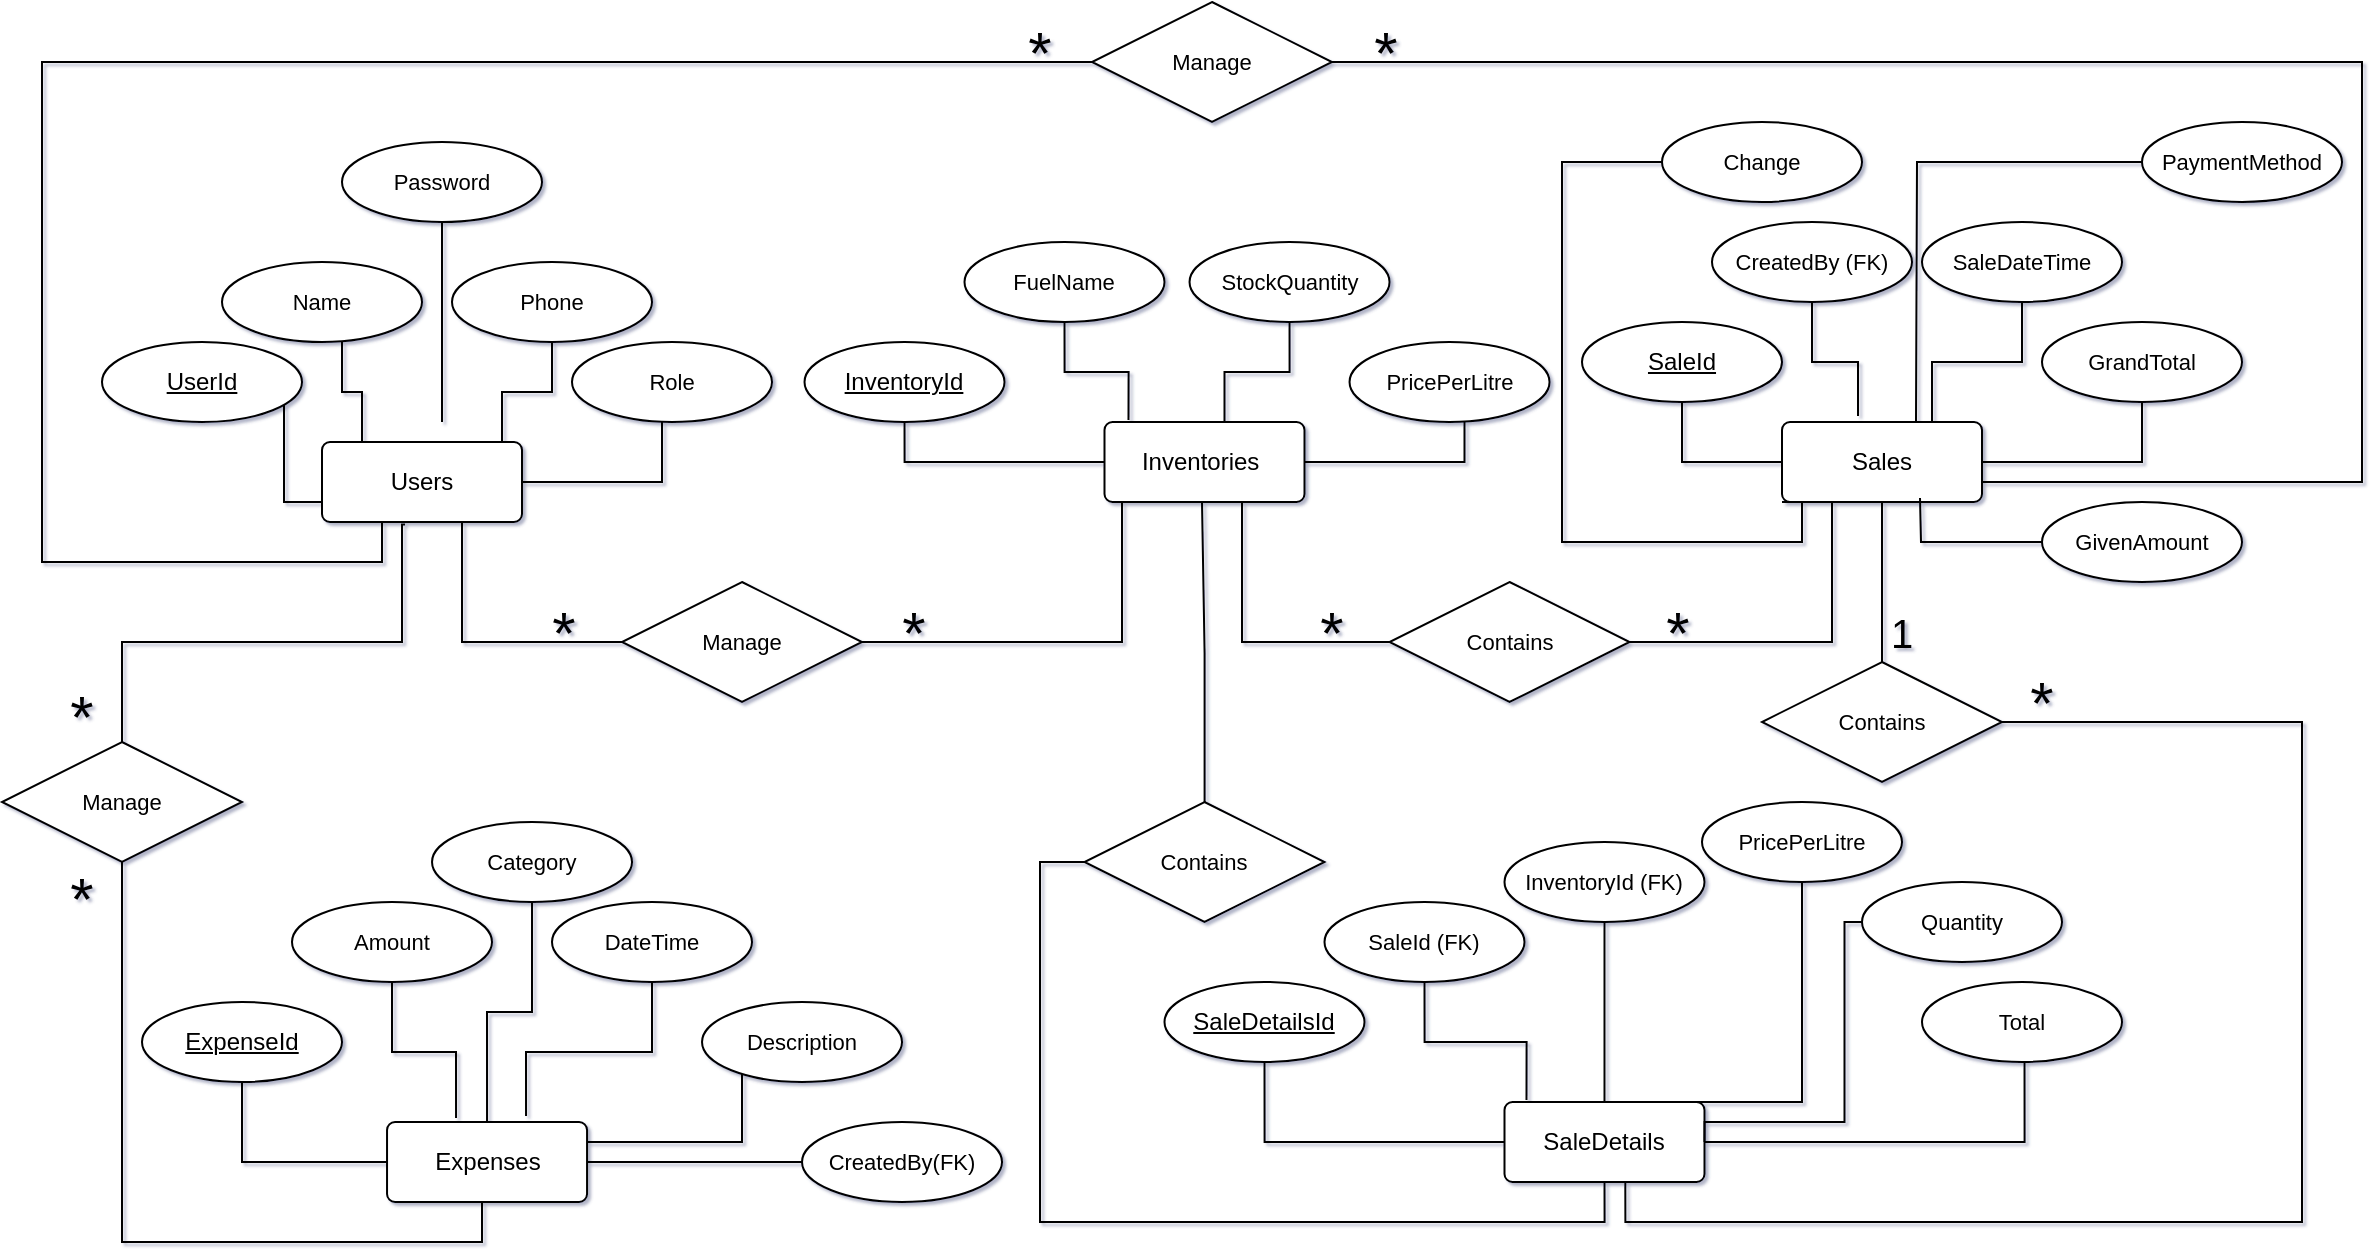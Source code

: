 <mxfile version="26.0.10">
  <diagram id="R2lEEEUBdFMjLlhIrx00" name="Page-1">
    <mxGraphModel dx="2284" dy="1872" grid="1" gridSize="10" guides="1" tooltips="1" connect="1" arrows="1" fold="1" page="1" pageScale="1" pageWidth="850" pageHeight="1100" background="none" math="0" shadow="1" extFonts="Permanent Marker^https://fonts.googleapis.com/css?family=Permanent+Marker">
      <root>
        <mxCell id="0" />
        <mxCell id="1" parent="0" />
        <mxCell id="cuxxM6oUsgKgIQG3Uy1h-31" style="edgeStyle=orthogonalEdgeStyle;shape=connector;rounded=0;orthogonalLoop=1;jettySize=auto;html=1;strokeColor=default;align=center;verticalAlign=middle;fontFamily=Helvetica;fontSize=11;fontColor=default;labelBackgroundColor=default;endArrow=none;endFill=0;shadow=1;" parent="1" edge="1">
          <mxGeometry relative="1" as="geometry">
            <Array as="points">
              <mxPoint x="-300" y="360" />
              <mxPoint x="700" y="360" />
              <mxPoint x="700" y="570" />
              <mxPoint x="405" y="570" />
            </Array>
            <mxPoint x="405" y="540" as="targetPoint" />
          </mxGeometry>
        </mxCell>
        <mxCell id="cuxxM6oUsgKgIQG3Uy1h-32" style="edgeStyle=orthogonalEdgeStyle;shape=connector;rounded=0;orthogonalLoop=1;jettySize=auto;html=1;entryX=0.898;entryY=0.988;entryDx=0;entryDy=0;entryPerimeter=0;strokeColor=default;align=center;verticalAlign=middle;fontFamily=Helvetica;fontSize=11;fontColor=default;labelBackgroundColor=default;endArrow=none;endFill=0;shadow=1;" parent="1" edge="1">
          <mxGeometry relative="1" as="geometry">
            <Array as="points">
              <mxPoint x="-300" y="1000" />
              <mxPoint x="11" y="1000" />
            </Array>
            <mxPoint x="10.82" y="909.52" as="targetPoint" />
          </mxGeometry>
        </mxCell>
        <mxCell id="WKvD1eDFNHThaiheCUBa-50" style="edgeStyle=orthogonalEdgeStyle;shape=connector;rounded=0;orthogonalLoop=1;jettySize=auto;html=1;entryX=0;entryY=0.5;entryDx=0;entryDy=0;strokeColor=default;align=center;verticalAlign=middle;fontFamily=Helvetica;fontSize=11;fontColor=default;labelBackgroundColor=default;endArrow=none;endFill=0;" parent="1" source="dXIRx6bEltP1LMhkaaQE-2" target="WKvD1eDFNHThaiheCUBa-49" edge="1">
          <mxGeometry relative="1" as="geometry">
            <Array as="points">
              <mxPoint x="-10" y="-110" />
            </Array>
          </mxGeometry>
        </mxCell>
        <mxCell id="dXIRx6bEltP1LMhkaaQE-2" value="Users" style="rounded=1;arcSize=10;whiteSpace=wrap;html=1;align=center;" parent="1" vertex="1">
          <mxGeometry x="-80" y="-210" width="100" height="40" as="geometry" />
        </mxCell>
        <mxCell id="dXIRx6bEltP1LMhkaaQE-4" style="edgeStyle=orthogonalEdgeStyle;rounded=0;orthogonalLoop=1;jettySize=auto;html=1;entryX=0;entryY=0.5;entryDx=0;entryDy=0;endArrow=none;endFill=0;" parent="1" source="dXIRx6bEltP1LMhkaaQE-3" target="dXIRx6bEltP1LMhkaaQE-2" edge="1">
          <mxGeometry relative="1" as="geometry">
            <Array as="points">
              <mxPoint x="-98.99" y="-180" />
            </Array>
          </mxGeometry>
        </mxCell>
        <mxCell id="dXIRx6bEltP1LMhkaaQE-3" value="UserId" style="ellipse;whiteSpace=wrap;html=1;align=center;fontStyle=4;" parent="1" vertex="1">
          <mxGeometry x="-190" y="-260" width="100" height="40" as="geometry" />
        </mxCell>
        <mxCell id="dXIRx6bEltP1LMhkaaQE-9" style="edgeStyle=orthogonalEdgeStyle;shape=connector;rounded=0;orthogonalLoop=1;jettySize=auto;html=1;strokeColor=default;align=center;verticalAlign=middle;fontFamily=Helvetica;fontSize=11;fontColor=default;labelBackgroundColor=default;endArrow=none;endFill=0;" parent="1" source="dXIRx6bEltP1LMhkaaQE-5" target="dXIRx6bEltP1LMhkaaQE-2" edge="1">
          <mxGeometry relative="1" as="geometry">
            <Array as="points">
              <mxPoint x="-70" y="-235" />
              <mxPoint x="-60.0" y="-235" />
            </Array>
          </mxGeometry>
        </mxCell>
        <mxCell id="dXIRx6bEltP1LMhkaaQE-5" value="Name" style="ellipse;whiteSpace=wrap;html=1;align=center;fontFamily=Helvetica;fontSize=11;fontColor=default;labelBackgroundColor=default;" parent="1" vertex="1">
          <mxGeometry x="-130" y="-300" width="100" height="40" as="geometry" />
        </mxCell>
        <mxCell id="dXIRx6bEltP1LMhkaaQE-10" style="edgeStyle=orthogonalEdgeStyle;shape=connector;rounded=0;orthogonalLoop=1;jettySize=auto;html=1;entryX=0.75;entryY=0;entryDx=0;entryDy=0;strokeColor=default;align=center;verticalAlign=middle;fontFamily=Helvetica;fontSize=11;fontColor=default;labelBackgroundColor=default;endArrow=none;endFill=0;" parent="1" source="dXIRx6bEltP1LMhkaaQE-6" target="dXIRx6bEltP1LMhkaaQE-2" edge="1">
          <mxGeometry relative="1" as="geometry">
            <Array as="points">
              <mxPoint x="35.0" y="-235" />
              <mxPoint x="10.0" y="-235" />
              <mxPoint x="10.0" y="-210" />
            </Array>
          </mxGeometry>
        </mxCell>
        <mxCell id="dXIRx6bEltP1LMhkaaQE-6" value="Phone" style="ellipse;whiteSpace=wrap;html=1;align=center;fontFamily=Helvetica;fontSize=11;fontColor=default;labelBackgroundColor=default;gradientColor=none;" parent="1" vertex="1">
          <mxGeometry x="-15.0" y="-300" width="100" height="40" as="geometry" />
        </mxCell>
        <mxCell id="dXIRx6bEltP1LMhkaaQE-11" style="edgeStyle=orthogonalEdgeStyle;shape=connector;rounded=0;orthogonalLoop=1;jettySize=auto;html=1;entryX=1;entryY=0.5;entryDx=0;entryDy=0;strokeColor=default;align=center;verticalAlign=middle;fontFamily=Helvetica;fontSize=11;fontColor=default;labelBackgroundColor=default;endArrow=none;endFill=0;" parent="1" source="dXIRx6bEltP1LMhkaaQE-7" target="dXIRx6bEltP1LMhkaaQE-2" edge="1">
          <mxGeometry relative="1" as="geometry">
            <Array as="points">
              <mxPoint x="90" y="-190" />
            </Array>
          </mxGeometry>
        </mxCell>
        <mxCell id="dXIRx6bEltP1LMhkaaQE-7" value="Role" style="ellipse;whiteSpace=wrap;html=1;align=center;fontFamily=Helvetica;fontSize=11;fontColor=default;labelBackgroundColor=default;" parent="1" vertex="1">
          <mxGeometry x="45.0" y="-260" width="100" height="40" as="geometry" />
        </mxCell>
        <mxCell id="dXIRx6bEltP1LMhkaaQE-8" value="Password" style="ellipse;whiteSpace=wrap;html=1;align=center;fontFamily=Helvetica;fontSize=11;fontColor=default;labelBackgroundColor=default;" parent="1" vertex="1">
          <mxGeometry x="-70" y="-360" width="100" height="40" as="geometry" />
        </mxCell>
        <mxCell id="dXIRx6bEltP1LMhkaaQE-12" style="edgeStyle=orthogonalEdgeStyle;shape=connector;rounded=0;orthogonalLoop=1;jettySize=auto;html=1;strokeColor=default;align=center;verticalAlign=middle;fontFamily=Helvetica;fontSize=11;fontColor=default;labelBackgroundColor=default;endArrow=none;endFill=0;" parent="1" source="dXIRx6bEltP1LMhkaaQE-8" edge="1">
          <mxGeometry relative="1" as="geometry">
            <mxPoint x="-20.0" y="-220" as="targetPoint" />
            <Array as="points">
              <mxPoint x="-20.0" y="-270" />
              <mxPoint x="-20.0" y="-270" />
            </Array>
          </mxGeometry>
        </mxCell>
        <mxCell id="WKvD1eDFNHThaiheCUBa-2" value="Inventories&amp;nbsp;" style="rounded=1;arcSize=10;whiteSpace=wrap;html=1;align=center;" parent="1" vertex="1">
          <mxGeometry x="311.25" y="-220" width="100" height="40" as="geometry" />
        </mxCell>
        <mxCell id="WKvD1eDFNHThaiheCUBa-8" style="edgeStyle=orthogonalEdgeStyle;rounded=0;orthogonalLoop=1;jettySize=auto;html=1;endArrow=none;endFill=0;" parent="1" source="WKvD1eDFNHThaiheCUBa-3" target="WKvD1eDFNHThaiheCUBa-2" edge="1">
          <mxGeometry relative="1" as="geometry">
            <Array as="points">
              <mxPoint x="211.26" y="-200" />
            </Array>
          </mxGeometry>
        </mxCell>
        <mxCell id="WKvD1eDFNHThaiheCUBa-3" value="InventoryId" style="ellipse;whiteSpace=wrap;html=1;align=center;fontStyle=4;gradientColor=none;" parent="1" vertex="1">
          <mxGeometry x="161.26" y="-260" width="100" height="40" as="geometry" />
        </mxCell>
        <mxCell id="WKvD1eDFNHThaiheCUBa-4" value="FuelName" style="ellipse;whiteSpace=wrap;html=1;align=center;fontFamily=Helvetica;fontSize=11;fontColor=default;labelBackgroundColor=default;gradientColor=none;" parent="1" vertex="1">
          <mxGeometry x="241.25" y="-310" width="100" height="40" as="geometry" />
        </mxCell>
        <mxCell id="WKvD1eDFNHThaiheCUBa-11" style="edgeStyle=orthogonalEdgeStyle;shape=connector;rounded=0;orthogonalLoop=1;jettySize=auto;html=1;strokeColor=default;align=center;verticalAlign=middle;fontFamily=Helvetica;fontSize=11;fontColor=default;labelBackgroundColor=default;endArrow=none;endFill=0;" parent="1" source="WKvD1eDFNHThaiheCUBa-5" target="WKvD1eDFNHThaiheCUBa-2" edge="1">
          <mxGeometry relative="1" as="geometry">
            <Array as="points">
              <mxPoint x="491.26" y="-200" />
            </Array>
          </mxGeometry>
        </mxCell>
        <mxCell id="WKvD1eDFNHThaiheCUBa-5" value="PricePerLitre" style="ellipse;whiteSpace=wrap;html=1;align=center;fontFamily=Helvetica;fontSize=11;fontColor=default;labelBackgroundColor=default;" parent="1" vertex="1">
          <mxGeometry x="433.77" y="-260" width="100" height="40" as="geometry" />
        </mxCell>
        <mxCell id="WKvD1eDFNHThaiheCUBa-10" style="edgeStyle=orthogonalEdgeStyle;shape=connector;rounded=0;orthogonalLoop=1;jettySize=auto;html=1;entryX=0.75;entryY=0;entryDx=0;entryDy=0;strokeColor=default;align=center;verticalAlign=middle;fontFamily=Helvetica;fontSize=11;fontColor=default;labelBackgroundColor=default;endArrow=none;endFill=0;" parent="1" source="WKvD1eDFNHThaiheCUBa-6" target="WKvD1eDFNHThaiheCUBa-2" edge="1">
          <mxGeometry relative="1" as="geometry">
            <Array as="points">
              <mxPoint x="404.26" y="-245" />
              <mxPoint x="371.26" y="-245" />
              <mxPoint x="371.26" y="-220" />
            </Array>
          </mxGeometry>
        </mxCell>
        <mxCell id="WKvD1eDFNHThaiheCUBa-6" value="StockQuantity" style="ellipse;whiteSpace=wrap;html=1;align=center;fontFamily=Helvetica;fontSize=11;fontColor=default;labelBackgroundColor=default;gradientColor=none;" parent="1" vertex="1">
          <mxGeometry x="353.77" y="-310" width="100" height="40" as="geometry" />
        </mxCell>
        <mxCell id="WKvD1eDFNHThaiheCUBa-9" style="edgeStyle=orthogonalEdgeStyle;rounded=0;orthogonalLoop=1;jettySize=auto;html=1;entryX=0.12;entryY=-0.025;entryDx=0;entryDy=0;entryPerimeter=0;endArrow=none;endFill=0;" parent="1" source="WKvD1eDFNHThaiheCUBa-4" target="WKvD1eDFNHThaiheCUBa-2" edge="1">
          <mxGeometry relative="1" as="geometry" />
        </mxCell>
        <mxCell id="WKvD1eDFNHThaiheCUBa-12" value="Sales" style="rounded=1;arcSize=10;whiteSpace=wrap;html=1;align=center;" parent="1" vertex="1">
          <mxGeometry x="650" y="-220" width="100" height="40" as="geometry" />
        </mxCell>
        <mxCell id="WKvD1eDFNHThaiheCUBa-17" style="edgeStyle=orthogonalEdgeStyle;shape=connector;rounded=0;orthogonalLoop=1;jettySize=auto;html=1;entryX=0;entryY=0.5;entryDx=0;entryDy=0;strokeColor=default;align=center;verticalAlign=middle;fontFamily=Helvetica;fontSize=11;fontColor=default;labelBackgroundColor=default;endArrow=none;endFill=0;" parent="1" source="WKvD1eDFNHThaiheCUBa-13" target="WKvD1eDFNHThaiheCUBa-12" edge="1">
          <mxGeometry relative="1" as="geometry" />
        </mxCell>
        <mxCell id="WKvD1eDFNHThaiheCUBa-13" value="SaleId" style="ellipse;whiteSpace=wrap;html=1;align=center;fontStyle=4;" parent="1" vertex="1">
          <mxGeometry x="550" y="-270" width="100" height="40" as="geometry" />
        </mxCell>
        <mxCell id="WKvD1eDFNHThaiheCUBa-19" style="edgeStyle=orthogonalEdgeStyle;shape=connector;rounded=0;orthogonalLoop=1;jettySize=auto;html=1;entryX=0.75;entryY=0;entryDx=0;entryDy=0;strokeColor=default;align=center;verticalAlign=middle;fontFamily=Helvetica;fontSize=11;fontColor=default;labelBackgroundColor=default;endArrow=none;endFill=0;" parent="1" source="WKvD1eDFNHThaiheCUBa-14" target="WKvD1eDFNHThaiheCUBa-12" edge="1">
          <mxGeometry relative="1" as="geometry">
            <Array as="points">
              <mxPoint x="770" y="-250" />
              <mxPoint x="725" y="-250" />
            </Array>
          </mxGeometry>
        </mxCell>
        <mxCell id="WKvD1eDFNHThaiheCUBa-14" value="SaleDateTime" style="ellipse;whiteSpace=wrap;html=1;align=center;fontFamily=Helvetica;fontSize=11;fontColor=default;labelBackgroundColor=default;" parent="1" vertex="1">
          <mxGeometry x="720" y="-320" width="100" height="40" as="geometry" />
        </mxCell>
        <mxCell id="WKvD1eDFNHThaiheCUBa-15" value="CreatedBy (FK)" style="ellipse;whiteSpace=wrap;html=1;align=center;fontFamily=Helvetica;fontSize=11;fontColor=default;labelBackgroundColor=default;" parent="1" vertex="1">
          <mxGeometry x="615" y="-320" width="100" height="40" as="geometry" />
        </mxCell>
        <mxCell id="WKvD1eDFNHThaiheCUBa-20" style="edgeStyle=orthogonalEdgeStyle;shape=connector;rounded=0;orthogonalLoop=1;jettySize=auto;html=1;entryX=1;entryY=0.5;entryDx=0;entryDy=0;strokeColor=default;align=center;verticalAlign=middle;fontFamily=Helvetica;fontSize=11;fontColor=default;labelBackgroundColor=default;endArrow=none;endFill=0;" parent="1" source="WKvD1eDFNHThaiheCUBa-16" target="WKvD1eDFNHThaiheCUBa-12" edge="1">
          <mxGeometry relative="1" as="geometry">
            <Array as="points">
              <mxPoint x="830" y="-200" />
            </Array>
          </mxGeometry>
        </mxCell>
        <mxCell id="WKvD1eDFNHThaiheCUBa-16" value="GrandTotal" style="ellipse;whiteSpace=wrap;html=1;align=center;fontFamily=Helvetica;fontSize=11;fontColor=default;labelBackgroundColor=default;" parent="1" vertex="1">
          <mxGeometry x="780" y="-270" width="100" height="40" as="geometry" />
        </mxCell>
        <mxCell id="WKvD1eDFNHThaiheCUBa-18" style="edgeStyle=orthogonalEdgeStyle;shape=connector;rounded=0;orthogonalLoop=1;jettySize=auto;html=1;entryX=0.38;entryY=-0.075;entryDx=0;entryDy=0;entryPerimeter=0;strokeColor=default;align=center;verticalAlign=middle;fontFamily=Helvetica;fontSize=11;fontColor=default;labelBackgroundColor=default;endArrow=none;endFill=0;" parent="1" source="WKvD1eDFNHThaiheCUBa-15" target="WKvD1eDFNHThaiheCUBa-12" edge="1">
          <mxGeometry relative="1" as="geometry" />
        </mxCell>
        <mxCell id="WKvD1eDFNHThaiheCUBa-21" value="SaleDetails" style="rounded=1;arcSize=10;whiteSpace=wrap;html=1;align=center;" parent="1" vertex="1">
          <mxGeometry x="511.25" y="120" width="100" height="40" as="geometry" />
        </mxCell>
        <mxCell id="WKvD1eDFNHThaiheCUBa-30" style="edgeStyle=orthogonalEdgeStyle;shape=connector;rounded=0;orthogonalLoop=1;jettySize=auto;html=1;entryX=0;entryY=0.5;entryDx=0;entryDy=0;strokeColor=default;align=center;verticalAlign=middle;fontFamily=Helvetica;fontSize=11;fontColor=default;labelBackgroundColor=default;endArrow=none;endFill=0;" parent="1" source="WKvD1eDFNHThaiheCUBa-23" target="WKvD1eDFNHThaiheCUBa-21" edge="1">
          <mxGeometry relative="1" as="geometry">
            <Array as="points">
              <mxPoint x="391.25" y="140" />
            </Array>
          </mxGeometry>
        </mxCell>
        <mxCell id="WKvD1eDFNHThaiheCUBa-23" value="SaleDetailsId" style="ellipse;whiteSpace=wrap;html=1;align=center;fontStyle=4;" parent="1" vertex="1">
          <mxGeometry x="341.25" y="60" width="100" height="40" as="geometry" />
        </mxCell>
        <mxCell id="WKvD1eDFNHThaiheCUBa-24" value="SaleId (FK)" style="ellipse;whiteSpace=wrap;html=1;align=center;fontFamily=Helvetica;fontSize=11;fontColor=default;labelBackgroundColor=default;" parent="1" vertex="1">
          <mxGeometry x="421.25" y="20" width="100" height="40" as="geometry" />
        </mxCell>
        <mxCell id="WKvD1eDFNHThaiheCUBa-32" style="edgeStyle=orthogonalEdgeStyle;shape=connector;rounded=0;orthogonalLoop=1;jettySize=auto;html=1;entryX=0.5;entryY=0;entryDx=0;entryDy=0;strokeColor=default;align=center;verticalAlign=middle;fontFamily=Helvetica;fontSize=11;fontColor=default;labelBackgroundColor=default;endArrow=none;endFill=0;" parent="1" source="WKvD1eDFNHThaiheCUBa-25" target="WKvD1eDFNHThaiheCUBa-21" edge="1">
          <mxGeometry relative="1" as="geometry" />
        </mxCell>
        <mxCell id="WKvD1eDFNHThaiheCUBa-25" value="InventoryId (FK)" style="ellipse;whiteSpace=wrap;html=1;align=center;fontFamily=Helvetica;fontSize=11;fontColor=default;labelBackgroundColor=default;" parent="1" vertex="1">
          <mxGeometry x="511.25" y="-10" width="100" height="40" as="geometry" />
        </mxCell>
        <mxCell id="WKvD1eDFNHThaiheCUBa-26" value="Quantity" style="ellipse;whiteSpace=wrap;html=1;align=center;fontFamily=Helvetica;fontSize=11;fontColor=default;labelBackgroundColor=default;" parent="1" vertex="1">
          <mxGeometry x="690" y="10" width="100" height="40" as="geometry" />
        </mxCell>
        <mxCell id="WKvD1eDFNHThaiheCUBa-34" style="edgeStyle=orthogonalEdgeStyle;shape=connector;rounded=0;orthogonalLoop=1;jettySize=auto;html=1;entryX=1;entryY=0.75;entryDx=0;entryDy=0;strokeColor=default;align=center;verticalAlign=middle;fontFamily=Helvetica;fontSize=11;fontColor=default;labelBackgroundColor=default;endArrow=none;endFill=0;" parent="1" edge="1">
          <mxGeometry relative="1" as="geometry">
            <mxPoint x="771.25" y="90.005" as="sourcePoint" />
            <mxPoint x="611.25" y="140.03" as="targetPoint" />
            <Array as="points">
              <mxPoint x="771.25" y="140.03" />
            </Array>
          </mxGeometry>
        </mxCell>
        <mxCell id="WKvD1eDFNHThaiheCUBa-27" value="Total" style="ellipse;whiteSpace=wrap;html=1;align=center;fontFamily=Helvetica;fontSize=11;fontColor=default;labelBackgroundColor=default;" parent="1" vertex="1">
          <mxGeometry x="720" y="60" width="100" height="40" as="geometry" />
        </mxCell>
        <mxCell id="WKvD1eDFNHThaiheCUBa-31" style="edgeStyle=orthogonalEdgeStyle;shape=connector;rounded=0;orthogonalLoop=1;jettySize=auto;html=1;entryX=0.11;entryY=-0.025;entryDx=0;entryDy=0;entryPerimeter=0;strokeColor=default;align=center;verticalAlign=middle;fontFamily=Helvetica;fontSize=11;fontColor=default;labelBackgroundColor=default;endArrow=none;endFill=0;" parent="1" source="WKvD1eDFNHThaiheCUBa-24" target="WKvD1eDFNHThaiheCUBa-21" edge="1">
          <mxGeometry relative="1" as="geometry" />
        </mxCell>
        <mxCell id="WKvD1eDFNHThaiheCUBa-33" style="edgeStyle=orthogonalEdgeStyle;shape=connector;rounded=0;orthogonalLoop=1;jettySize=auto;html=1;entryX=1;entryY=0.5;entryDx=0;entryDy=0;strokeColor=default;align=center;verticalAlign=middle;fontFamily=Helvetica;fontSize=11;fontColor=default;labelBackgroundColor=default;endArrow=none;endFill=0;" parent="1" source="WKvD1eDFNHThaiheCUBa-26" target="WKvD1eDFNHThaiheCUBa-21" edge="1">
          <mxGeometry relative="1" as="geometry">
            <Array as="points">
              <mxPoint x="681.25" y="130" />
              <mxPoint x="611.25" y="130" />
            </Array>
          </mxGeometry>
        </mxCell>
        <mxCell id="WKvD1eDFNHThaiheCUBa-35" value="Expenses" style="rounded=1;arcSize=10;whiteSpace=wrap;html=1;align=center;" parent="1" vertex="1">
          <mxGeometry x="-47.48" y="130" width="100" height="40" as="geometry" />
        </mxCell>
        <mxCell id="WKvD1eDFNHThaiheCUBa-42" style="edgeStyle=orthogonalEdgeStyle;shape=connector;rounded=0;orthogonalLoop=1;jettySize=auto;html=1;entryX=0;entryY=0.5;entryDx=0;entryDy=0;strokeColor=default;align=center;verticalAlign=middle;fontFamily=Helvetica;fontSize=11;fontColor=default;labelBackgroundColor=default;endArrow=none;endFill=0;" parent="1" source="WKvD1eDFNHThaiheCUBa-36" target="WKvD1eDFNHThaiheCUBa-35" edge="1">
          <mxGeometry relative="1" as="geometry">
            <Array as="points">
              <mxPoint x="-119.99" y="150" />
            </Array>
          </mxGeometry>
        </mxCell>
        <mxCell id="WKvD1eDFNHThaiheCUBa-36" value="ExpenseId" style="ellipse;whiteSpace=wrap;html=1;align=center;fontStyle=4;" parent="1" vertex="1">
          <mxGeometry x="-170" y="70" width="100" height="40" as="geometry" />
        </mxCell>
        <mxCell id="WKvD1eDFNHThaiheCUBa-37" value="Amount" style="ellipse;whiteSpace=wrap;html=1;align=center;fontFamily=Helvetica;fontSize=11;fontColor=default;labelBackgroundColor=default;" parent="1" vertex="1">
          <mxGeometry x="-95" y="20" width="100" height="40" as="geometry" />
        </mxCell>
        <mxCell id="WKvD1eDFNHThaiheCUBa-45" style="edgeStyle=orthogonalEdgeStyle;shape=connector;rounded=0;orthogonalLoop=1;jettySize=auto;html=1;entryX=0.5;entryY=0;entryDx=0;entryDy=0;strokeColor=default;align=center;verticalAlign=middle;fontFamily=Helvetica;fontSize=11;fontColor=default;labelBackgroundColor=default;endArrow=none;endFill=0;" parent="1" source="WKvD1eDFNHThaiheCUBa-38" target="WKvD1eDFNHThaiheCUBa-35" edge="1">
          <mxGeometry relative="1" as="geometry" />
        </mxCell>
        <mxCell id="WKvD1eDFNHThaiheCUBa-38" value="Category" style="ellipse;whiteSpace=wrap;html=1;align=center;fontFamily=Helvetica;fontSize=11;fontColor=default;labelBackgroundColor=default;" parent="1" vertex="1">
          <mxGeometry x="-24.99" y="-20" width="100" height="40" as="geometry" />
        </mxCell>
        <mxCell id="WKvD1eDFNHThaiheCUBa-39" value="DateTime" style="ellipse;whiteSpace=wrap;html=1;align=center;fontFamily=Helvetica;fontSize=11;fontColor=default;labelBackgroundColor=default;" parent="1" vertex="1">
          <mxGeometry x="35" y="20" width="100" height="40" as="geometry" />
        </mxCell>
        <mxCell id="WKvD1eDFNHThaiheCUBa-47" style="edgeStyle=orthogonalEdgeStyle;shape=connector;rounded=0;orthogonalLoop=1;jettySize=auto;html=1;entryX=1;entryY=0.25;entryDx=0;entryDy=0;strokeColor=default;align=center;verticalAlign=middle;fontFamily=Helvetica;fontSize=11;fontColor=default;labelBackgroundColor=default;endArrow=none;endFill=0;" parent="1" source="WKvD1eDFNHThaiheCUBa-40" target="WKvD1eDFNHThaiheCUBa-35" edge="1">
          <mxGeometry relative="1" as="geometry">
            <Array as="points">
              <mxPoint x="130.01" y="140" />
            </Array>
          </mxGeometry>
        </mxCell>
        <mxCell id="WKvD1eDFNHThaiheCUBa-40" value="Description" style="ellipse;whiteSpace=wrap;html=1;align=center;fontFamily=Helvetica;fontSize=11;fontColor=default;labelBackgroundColor=default;" parent="1" vertex="1">
          <mxGeometry x="110.01" y="70" width="100" height="40" as="geometry" />
        </mxCell>
        <mxCell id="WKvD1eDFNHThaiheCUBa-48" style="edgeStyle=orthogonalEdgeStyle;shape=connector;rounded=0;orthogonalLoop=1;jettySize=auto;html=1;entryX=1;entryY=0.5;entryDx=0;entryDy=0;strokeColor=default;align=center;verticalAlign=middle;fontFamily=Helvetica;fontSize=11;fontColor=default;labelBackgroundColor=default;endArrow=none;endFill=0;" parent="1" source="WKvD1eDFNHThaiheCUBa-41" target="WKvD1eDFNHThaiheCUBa-35" edge="1">
          <mxGeometry relative="1" as="geometry" />
        </mxCell>
        <mxCell id="WKvD1eDFNHThaiheCUBa-41" value="CreatedBy(FK)" style="ellipse;whiteSpace=wrap;html=1;align=center;fontFamily=Helvetica;fontSize=11;fontColor=default;labelBackgroundColor=default;" parent="1" vertex="1">
          <mxGeometry x="160.01" y="130" width="100" height="40" as="geometry" />
        </mxCell>
        <mxCell id="WKvD1eDFNHThaiheCUBa-43" style="edgeStyle=orthogonalEdgeStyle;shape=connector;rounded=0;orthogonalLoop=1;jettySize=auto;html=1;entryX=0.345;entryY=-0.05;entryDx=0;entryDy=0;entryPerimeter=0;strokeColor=default;align=center;verticalAlign=middle;fontFamily=Helvetica;fontSize=11;fontColor=default;labelBackgroundColor=default;endArrow=none;endFill=0;" parent="1" source="WKvD1eDFNHThaiheCUBa-37" target="WKvD1eDFNHThaiheCUBa-35" edge="1">
          <mxGeometry relative="1" as="geometry" />
        </mxCell>
        <mxCell id="WKvD1eDFNHThaiheCUBa-46" style="edgeStyle=orthogonalEdgeStyle;shape=connector;rounded=0;orthogonalLoop=1;jettySize=auto;html=1;entryX=0.695;entryY=-0.075;entryDx=0;entryDy=0;entryPerimeter=0;strokeColor=default;align=center;verticalAlign=middle;fontFamily=Helvetica;fontSize=11;fontColor=default;labelBackgroundColor=default;endArrow=none;endFill=0;" parent="1" source="WKvD1eDFNHThaiheCUBa-39" target="WKvD1eDFNHThaiheCUBa-35" edge="1">
          <mxGeometry relative="1" as="geometry" />
        </mxCell>
        <mxCell id="WKvD1eDFNHThaiheCUBa-51" style="edgeStyle=orthogonalEdgeStyle;shape=connector;rounded=0;orthogonalLoop=1;jettySize=auto;html=1;entryX=0.5;entryY=1;entryDx=0;entryDy=0;strokeColor=default;align=center;verticalAlign=middle;fontFamily=Helvetica;fontSize=11;fontColor=default;labelBackgroundColor=default;endArrow=none;endFill=0;" parent="1" source="WKvD1eDFNHThaiheCUBa-49" target="WKvD1eDFNHThaiheCUBa-2" edge="1">
          <mxGeometry relative="1" as="geometry">
            <Array as="points">
              <mxPoint x="320" y="-110" />
              <mxPoint x="320" y="-180" />
            </Array>
          </mxGeometry>
        </mxCell>
        <mxCell id="WKvD1eDFNHThaiheCUBa-49" value="Manage" style="shape=rhombus;perimeter=rhombusPerimeter;whiteSpace=wrap;html=1;align=center;fontFamily=Helvetica;fontSize=11;fontColor=default;labelBackgroundColor=default;" parent="1" vertex="1">
          <mxGeometry x="70" y="-140" width="120" height="60" as="geometry" />
        </mxCell>
        <mxCell id="WKvD1eDFNHThaiheCUBa-53" style="edgeStyle=orthogonalEdgeStyle;shape=connector;rounded=0;orthogonalLoop=1;jettySize=auto;html=1;entryX=0.5;entryY=1;entryDx=0;entryDy=0;strokeColor=default;align=center;verticalAlign=middle;fontFamily=Helvetica;fontSize=11;fontColor=default;labelBackgroundColor=default;endArrow=none;endFill=0;" parent="1" source="WKvD1eDFNHThaiheCUBa-52" target="WKvD1eDFNHThaiheCUBa-12" edge="1">
          <mxGeometry relative="1" as="geometry" />
        </mxCell>
        <mxCell id="WKvD1eDFNHThaiheCUBa-52" value="Contains" style="shape=rhombus;perimeter=rhombusPerimeter;whiteSpace=wrap;html=1;align=center;fontFamily=Helvetica;fontSize=11;fontColor=default;labelBackgroundColor=default;" parent="1" vertex="1">
          <mxGeometry x="640" y="-100" width="120" height="60" as="geometry" />
        </mxCell>
        <mxCell id="WKvD1eDFNHThaiheCUBa-57" style="edgeStyle=orthogonalEdgeStyle;shape=connector;rounded=0;orthogonalLoop=1;jettySize=auto;html=1;strokeColor=default;align=center;verticalAlign=middle;fontFamily=Helvetica;fontSize=11;fontColor=default;labelBackgroundColor=default;endArrow=none;endFill=0;entryX=0.415;entryY=1.03;entryDx=0;entryDy=0;entryPerimeter=0;" parent="1" source="WKvD1eDFNHThaiheCUBa-56" target="dXIRx6bEltP1LMhkaaQE-2" edge="1">
          <mxGeometry relative="1" as="geometry">
            <mxPoint x="-90" y="-160" as="targetPoint" />
            <Array as="points">
              <mxPoint x="-180" y="-110" />
              <mxPoint x="-40" y="-110" />
              <mxPoint x="-40" y="-169" />
            </Array>
          </mxGeometry>
        </mxCell>
        <mxCell id="WKvD1eDFNHThaiheCUBa-56" value="Manage" style="shape=rhombus;perimeter=rhombusPerimeter;whiteSpace=wrap;html=1;align=center;fontFamily=Helvetica;fontSize=11;fontColor=default;labelBackgroundColor=default;" parent="1" vertex="1">
          <mxGeometry x="-240" y="-60" width="120" height="60" as="geometry" />
        </mxCell>
        <mxCell id="WKvD1eDFNHThaiheCUBa-58" style="edgeStyle=orthogonalEdgeStyle;shape=connector;rounded=0;orthogonalLoop=1;jettySize=auto;html=1;entryX=0.5;entryY=1;entryDx=0;entryDy=0;strokeColor=default;align=center;verticalAlign=middle;fontFamily=Helvetica;fontSize=11;fontColor=default;labelBackgroundColor=default;endArrow=none;endFill=0;" parent="1" source="WKvD1eDFNHThaiheCUBa-56" target="WKvD1eDFNHThaiheCUBa-35" edge="1">
          <mxGeometry relative="1" as="geometry">
            <Array as="points">
              <mxPoint x="-180" y="190" />
              <mxPoint y="190" />
              <mxPoint y="170" />
            </Array>
          </mxGeometry>
        </mxCell>
        <mxCell id="WKvD1eDFNHThaiheCUBa-60" style="edgeStyle=orthogonalEdgeStyle;shape=connector;rounded=0;orthogonalLoop=1;jettySize=auto;html=1;entryX=0.25;entryY=1;entryDx=0;entryDy=0;strokeColor=default;align=center;verticalAlign=middle;fontFamily=Helvetica;fontSize=11;fontColor=default;labelBackgroundColor=default;endArrow=none;endFill=0;" parent="1" source="WKvD1eDFNHThaiheCUBa-59" target="WKvD1eDFNHThaiheCUBa-12" edge="1">
          <mxGeometry relative="1" as="geometry" />
        </mxCell>
        <mxCell id="WKvD1eDFNHThaiheCUBa-61" style="edgeStyle=orthogonalEdgeStyle;shape=connector;rounded=0;orthogonalLoop=1;jettySize=auto;html=1;entryX=0.75;entryY=1;entryDx=0;entryDy=0;strokeColor=default;align=center;verticalAlign=middle;fontFamily=Helvetica;fontSize=11;fontColor=default;labelBackgroundColor=default;endArrow=none;endFill=0;" parent="1" source="WKvD1eDFNHThaiheCUBa-59" target="WKvD1eDFNHThaiheCUBa-2" edge="1">
          <mxGeometry relative="1" as="geometry">
            <Array as="points">
              <mxPoint x="380" y="-110" />
              <mxPoint x="380" y="-180" />
            </Array>
          </mxGeometry>
        </mxCell>
        <mxCell id="WKvD1eDFNHThaiheCUBa-59" value="Contains" style="shape=rhombus;perimeter=rhombusPerimeter;whiteSpace=wrap;html=1;align=center;fontFamily=Helvetica;fontSize=11;fontColor=default;labelBackgroundColor=default;" parent="1" vertex="1">
          <mxGeometry x="453.77" y="-140" width="120" height="60" as="geometry" />
        </mxCell>
        <mxCell id="WKvD1eDFNHThaiheCUBa-63" style="edgeStyle=orthogonalEdgeStyle;shape=connector;rounded=0;orthogonalLoop=1;jettySize=auto;html=1;entryX=1;entryY=0.75;entryDx=0;entryDy=0;strokeColor=default;align=center;verticalAlign=middle;fontFamily=Helvetica;fontSize=11;fontColor=default;labelBackgroundColor=default;endArrow=none;endFill=0;" parent="1" source="WKvD1eDFNHThaiheCUBa-62" target="WKvD1eDFNHThaiheCUBa-12" edge="1">
          <mxGeometry relative="1" as="geometry">
            <Array as="points">
              <mxPoint x="940" y="-400" />
              <mxPoint x="940" y="-190" />
            </Array>
          </mxGeometry>
        </mxCell>
        <mxCell id="WKvD1eDFNHThaiheCUBa-64" style="edgeStyle=orthogonalEdgeStyle;shape=connector;rounded=0;orthogonalLoop=1;jettySize=auto;html=1;entryX=0.25;entryY=1;entryDx=0;entryDy=0;strokeColor=default;align=center;verticalAlign=middle;fontFamily=Helvetica;fontSize=11;fontColor=default;labelBackgroundColor=default;endArrow=none;endFill=0;" parent="1" source="WKvD1eDFNHThaiheCUBa-62" target="dXIRx6bEltP1LMhkaaQE-2" edge="1">
          <mxGeometry relative="1" as="geometry">
            <Array as="points">
              <mxPoint x="-220" y="-400" />
              <mxPoint x="-220" y="-150" />
              <mxPoint x="-50" y="-150" />
              <mxPoint x="-50" y="-170" />
            </Array>
          </mxGeometry>
        </mxCell>
        <mxCell id="WKvD1eDFNHThaiheCUBa-62" value="Manage" style="shape=rhombus;perimeter=rhombusPerimeter;whiteSpace=wrap;html=1;align=center;fontFamily=Helvetica;fontSize=11;fontColor=default;labelBackgroundColor=default;" parent="1" vertex="1">
          <mxGeometry x="305" y="-430" width="120" height="60" as="geometry" />
        </mxCell>
        <mxCell id="WKvD1eDFNHThaiheCUBa-65" style="edgeStyle=orthogonalEdgeStyle;shape=connector;rounded=0;orthogonalLoop=1;jettySize=auto;html=1;entryX=0.604;entryY=0.986;entryDx=0;entryDy=0;entryPerimeter=0;strokeColor=default;align=center;verticalAlign=middle;fontFamily=Helvetica;fontSize=11;fontColor=default;labelBackgroundColor=default;endArrow=none;endFill=0;" parent="1" source="WKvD1eDFNHThaiheCUBa-52" target="WKvD1eDFNHThaiheCUBa-21" edge="1">
          <mxGeometry relative="1" as="geometry">
            <Array as="points">
              <mxPoint x="910" y="-70" />
              <mxPoint x="910" y="180" />
              <mxPoint x="572" y="180" />
            </Array>
          </mxGeometry>
        </mxCell>
        <mxCell id="Y0TM3DpCOrvHG3oChUkY-1" value="GivenAmount" style="ellipse;whiteSpace=wrap;html=1;align=center;fontFamily=Helvetica;fontSize=11;fontColor=default;labelBackgroundColor=default;" parent="1" vertex="1">
          <mxGeometry x="780" y="-180" width="100" height="40" as="geometry" />
        </mxCell>
        <mxCell id="Y0TM3DpCOrvHG3oChUkY-2" style="edgeStyle=orthogonalEdgeStyle;rounded=0;orthogonalLoop=1;jettySize=auto;html=1;endArrow=none;endFill=0;" parent="1" source="Y0TM3DpCOrvHG3oChUkY-1" edge="1">
          <mxGeometry relative="1" as="geometry">
            <mxPoint x="719" y="-182" as="targetPoint" />
          </mxGeometry>
        </mxCell>
        <mxCell id="zSywBKn-56xpjmp5NkG6-2" style="edgeStyle=orthogonalEdgeStyle;rounded=0;orthogonalLoop=1;jettySize=auto;html=1;entryX=0.75;entryY=0;entryDx=0;entryDy=0;endArrow=none;endFill=0;" parent="1" source="zSywBKn-56xpjmp5NkG6-1" target="WKvD1eDFNHThaiheCUBa-21" edge="1">
          <mxGeometry relative="1" as="geometry">
            <Array as="points">
              <mxPoint x="660" y="120" />
            </Array>
          </mxGeometry>
        </mxCell>
        <mxCell id="zSywBKn-56xpjmp5NkG6-1" value="PricePerLitre" style="ellipse;whiteSpace=wrap;html=1;align=center;fontFamily=Helvetica;fontSize=11;fontColor=default;labelBackgroundColor=default;" parent="1" vertex="1">
          <mxGeometry x="610" y="-30" width="100" height="40" as="geometry" />
        </mxCell>
        <mxCell id="zSywBKn-56xpjmp5NkG6-4" style="edgeStyle=orthogonalEdgeStyle;rounded=0;orthogonalLoop=1;jettySize=auto;html=1;entryX=0;entryY=1;entryDx=0;entryDy=0;endArrow=none;endFill=0;" parent="1" source="zSywBKn-56xpjmp5NkG6-3" target="WKvD1eDFNHThaiheCUBa-12" edge="1">
          <mxGeometry relative="1" as="geometry">
            <Array as="points">
              <mxPoint x="540" y="-350" />
              <mxPoint x="540" y="-160" />
              <mxPoint x="660" y="-160" />
              <mxPoint x="660" y="-180" />
            </Array>
          </mxGeometry>
        </mxCell>
        <mxCell id="zSywBKn-56xpjmp5NkG6-3" value="Change" style="ellipse;whiteSpace=wrap;html=1;align=center;fontFamily=Helvetica;fontSize=11;fontColor=default;labelBackgroundColor=default;" parent="1" vertex="1">
          <mxGeometry x="590" y="-370" width="100" height="40" as="geometry" />
        </mxCell>
        <mxCell id="zSywBKn-56xpjmp5NkG6-5" value="PaymentMethod" style="ellipse;whiteSpace=wrap;html=1;align=center;fontFamily=Helvetica;fontSize=11;fontColor=default;labelBackgroundColor=default;" parent="1" vertex="1">
          <mxGeometry x="830" y="-370" width="100" height="40" as="geometry" />
        </mxCell>
        <mxCell id="zSywBKn-56xpjmp5NkG6-6" style="edgeStyle=orthogonalEdgeStyle;rounded=0;orthogonalLoop=1;jettySize=auto;html=1;endArrow=none;endFill=0;" parent="1" source="zSywBKn-56xpjmp5NkG6-5" edge="1">
          <mxGeometry relative="1" as="geometry">
            <mxPoint x="717" y="-220" as="targetPoint" />
          </mxGeometry>
        </mxCell>
        <mxCell id="o35XZqovJWOq-PilXhfG-7" value="&lt;font style=&quot;font-size: 30px;&quot;&gt;*&lt;/font&gt;" style="text;html=1;align=center;verticalAlign=middle;whiteSpace=wrap;rounded=0;" parent="1" vertex="1">
          <mxGeometry x="186.01" y="-130" width="60" height="30" as="geometry" />
        </mxCell>
        <mxCell id="o35XZqovJWOq-PilXhfG-9" value="&lt;font style=&quot;font-size: 30px;&quot;&gt;*&lt;/font&gt;" style="text;html=1;align=center;verticalAlign=middle;whiteSpace=wrap;rounded=0;" parent="1" vertex="1">
          <mxGeometry x="-230" y="3" width="60" height="30" as="geometry" />
        </mxCell>
        <mxCell id="o35XZqovJWOq-PilXhfG-10" value="&lt;font style=&quot;font-size: 30px;&quot;&gt;*&lt;/font&gt;" style="text;html=1;align=center;verticalAlign=middle;whiteSpace=wrap;rounded=0;" parent="1" vertex="1">
          <mxGeometry x="11.01" y="-130" width="60" height="30" as="geometry" />
        </mxCell>
        <mxCell id="o35XZqovJWOq-PilXhfG-11" value="&lt;font style=&quot;font-size: 30px;&quot;&gt;*&lt;/font&gt;" style="text;html=1;align=center;verticalAlign=middle;whiteSpace=wrap;rounded=0;" parent="1" vertex="1">
          <mxGeometry x="-230" y="-88" width="60" height="30" as="geometry" />
        </mxCell>
        <mxCell id="o35XZqovJWOq-PilXhfG-12" value="&lt;font style=&quot;font-size: 30px;&quot;&gt;*&lt;/font&gt;" style="text;html=1;align=center;verticalAlign=middle;whiteSpace=wrap;rounded=0;" parent="1" vertex="1">
          <mxGeometry x="249.25" y="-420" width="60" height="30" as="geometry" />
        </mxCell>
        <mxCell id="o35XZqovJWOq-PilXhfG-13" value="&lt;font style=&quot;font-size: 30px;&quot;&gt;*&lt;/font&gt;" style="text;html=1;align=center;verticalAlign=middle;whiteSpace=wrap;rounded=0;" parent="1" vertex="1">
          <mxGeometry x="422.25" y="-420" width="60" height="30" as="geometry" />
        </mxCell>
        <mxCell id="o35XZqovJWOq-PilXhfG-15" value="&lt;font style=&quot;font-size: 30px;&quot;&gt;*&lt;/font&gt;" style="text;html=1;align=center;verticalAlign=middle;whiteSpace=wrap;rounded=0;" parent="1" vertex="1">
          <mxGeometry x="395" y="-130" width="60" height="30" as="geometry" />
        </mxCell>
        <mxCell id="o35XZqovJWOq-PilXhfG-16" value="&lt;font style=&quot;font-size: 30px;&quot;&gt;*&lt;/font&gt;" style="text;html=1;align=center;verticalAlign=middle;whiteSpace=wrap;rounded=0;" parent="1" vertex="1">
          <mxGeometry x="568" y="-130" width="60" height="30" as="geometry" />
        </mxCell>
        <mxCell id="o35XZqovJWOq-PilXhfG-18" value="&lt;font style=&quot;font-size: 30px;&quot;&gt;*&lt;/font&gt;" style="text;html=1;align=center;verticalAlign=middle;whiteSpace=wrap;rounded=0;" parent="1" vertex="1">
          <mxGeometry x="750" y="-95" width="60" height="30" as="geometry" />
        </mxCell>
        <mxCell id="o35XZqovJWOq-PilXhfG-19" value="&lt;font style=&quot;font-size: 20px;&quot;&gt;1&lt;/font&gt;" style="text;html=1;align=center;verticalAlign=middle;whiteSpace=wrap;rounded=0;" parent="1" vertex="1">
          <mxGeometry x="680" y="-130" width="60" height="30" as="geometry" />
        </mxCell>
        <mxCell id="o35XZqovJWOq-PilXhfG-74" style="edgeStyle=orthogonalEdgeStyle;rounded=0;orthogonalLoop=1;jettySize=auto;html=1;endArrow=none;startFill=0;" parent="1" source="o35XZqovJWOq-PilXhfG-72" edge="1">
          <mxGeometry relative="1" as="geometry">
            <mxPoint x="360" y="-180" as="targetPoint" />
          </mxGeometry>
        </mxCell>
        <mxCell id="o35XZqovJWOq-PilXhfG-75" style="edgeStyle=orthogonalEdgeStyle;shape=connector;rounded=0;orthogonalLoop=1;jettySize=auto;html=1;entryX=0.5;entryY=1;entryDx=0;entryDy=0;strokeColor=default;align=center;verticalAlign=middle;fontFamily=Helvetica;fontSize=11;fontColor=default;labelBackgroundColor=default;startFill=0;endArrow=none;" parent="1" source="o35XZqovJWOq-PilXhfG-72" target="WKvD1eDFNHThaiheCUBa-21" edge="1">
          <mxGeometry relative="1" as="geometry">
            <Array as="points">
              <mxPoint x="279" y="180" />
              <mxPoint x="561" y="180" />
            </Array>
          </mxGeometry>
        </mxCell>
        <mxCell id="o35XZqovJWOq-PilXhfG-72" value="Contains" style="shape=rhombus;perimeter=rhombusPerimeter;whiteSpace=wrap;html=1;align=center;fontFamily=Helvetica;fontSize=11;fontColor=default;labelBackgroundColor=default;" parent="1" vertex="1">
          <mxGeometry x="301.25" y="-30" width="120" height="60" as="geometry" />
        </mxCell>
      </root>
    </mxGraphModel>
  </diagram>
</mxfile>
